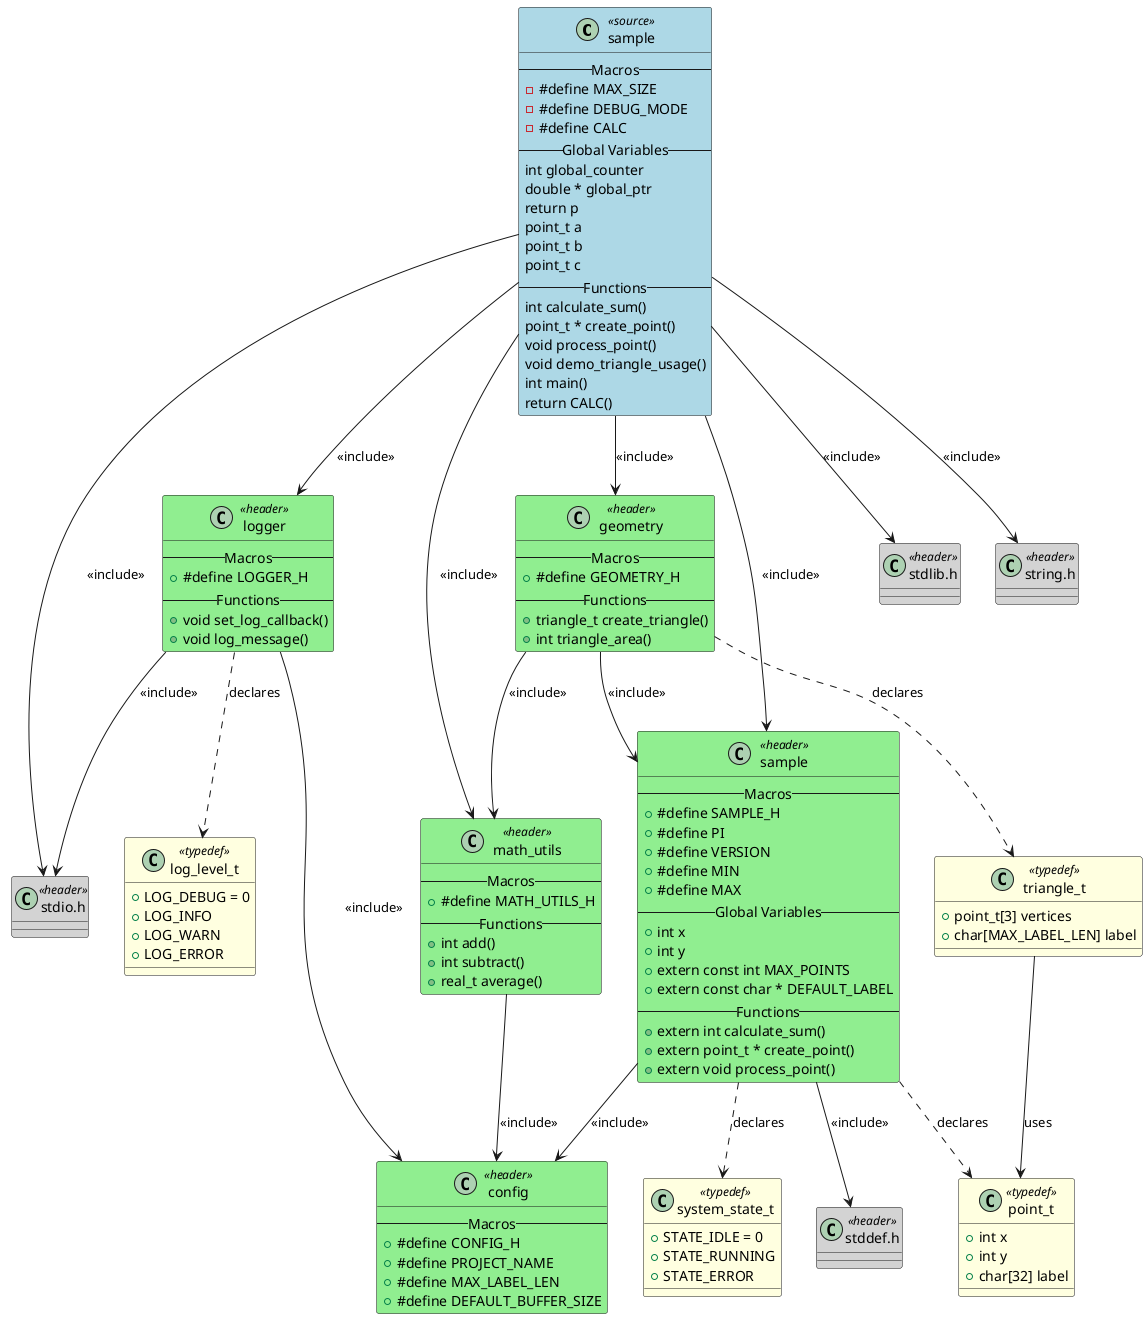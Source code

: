 @startuml sample

class "sample" as SAMPLE <<source>> #LightBlue
{
    -- Macros --
    - #define MAX_SIZE
    - #define DEBUG_MODE
    - #define CALC
    -- Global Variables --
    int global_counter
    double * global_ptr
    return p
    point_t a
    point_t b
    point_t c
    -- Functions --
    int calculate_sum()
    point_t * create_point()
    void process_point()
    void demo_triangle_usage()
    int main()
    return CALC()
}

class "stdio.h" as HEADER_STDIO_H <<header>> #LightGray
{
}

class "stdlib.h" as HEADER_STDLIB_H <<header>> #LightGray
{
}

class "string.h" as HEADER_STRING_H <<header>> #LightGray
{
}

class "sample" as HEADER_SAMPLE <<header>> #LightGreen
{
    -- Macros --
    + #define SAMPLE_H
    + #define PI
    + #define VERSION
    + #define MIN
    + #define MAX
    -- Global Variables --
    + int x
    + int y
    + extern const int MAX_POINTS
    + extern const char * DEFAULT_LABEL
    -- Functions --
    + extern int calculate_sum()
    + extern point_t * create_point()
    + extern void process_point()
}

class "math_utils" as HEADER_MATH_UTILS <<header>> #LightGreen
{
    -- Macros --
    + #define MATH_UTILS_H
    -- Functions --
    + int add()
    + int subtract()
    + real_t average()
}

class "logger" as HEADER_LOGGER <<header>> #LightGreen
{
    -- Macros --
    + #define LOGGER_H
    -- Functions --
    + void set_log_callback()
    + void log_message()
}

class "geometry" as HEADER_GEOMETRY <<header>> #LightGreen
{
    -- Macros --
    + #define GEOMETRY_H
    -- Functions --
    + triangle_t create_triangle()
    + int triangle_area()
}

class "config" as HEADER_CONFIG <<header>> #LightGreen
{
    -- Macros --
    + #define CONFIG_H
    + #define PROJECT_NAME
    + #define MAX_LABEL_LEN
    + #define DEFAULT_BUFFER_SIZE
}

class "stddef.h" as HEADER_STDDEF_H <<header>> #LightGray
{
}

class "point_t" as TYPEDEF_POINT_T <<typedef>> #LightYellow
{
    + int x
    + int y
    + char[32] label
}

class "system_state_t" as TYPEDEF_SYSTEM_STATE_T <<typedef>> #LightYellow
{
    + STATE_IDLE = 0
    + STATE_RUNNING
    + STATE_ERROR
}

class "triangle_t" as TYPEDEF_TRIANGLE_T <<typedef>> #LightYellow
{
    + point_t[3] vertices
    + char[MAX_LABEL_LEN] label
}

class "log_level_t" as TYPEDEF_LOG_LEVEL_T <<typedef>> #LightYellow
{
    + LOG_DEBUG = 0
    + LOG_INFO
    + LOG_WARN
    + LOG_ERROR
}

SAMPLE --> HEADER_MATH_UTILS : <<include>>
SAMPLE --> HEADER_LOGGER : <<include>>
SAMPLE --> HEADER_GEOMETRY : <<include>>
HEADER_SAMPLE --> HEADER_CONFIG : <<include>>
HEADER_MATH_UTILS --> HEADER_CONFIG : <<include>>
HEADER_LOGGER --> HEADER_CONFIG : <<include>>
HEADER_GEOMETRY --> HEADER_SAMPLE : <<include>>
HEADER_GEOMETRY --> HEADER_MATH_UTILS : <<include>>
HEADER_SAMPLE --> HEADER_STDDEF_H : <<include>>
HEADER_LOGGER --> HEADER_STDIO_H : <<include>>
SAMPLE --> HEADER_STDIO_H : <<include>>
SAMPLE --> HEADER_STDLIB_H : <<include>>
SAMPLE --> HEADER_STRING_H : <<include>>
SAMPLE --> HEADER_SAMPLE : <<include>>
HEADER_SAMPLE ..> TYPEDEF_POINT_T : declares
HEADER_SAMPLE ..> TYPEDEF_SYSTEM_STATE_T : declares
HEADER_LOGGER ..> TYPEDEF_LOG_LEVEL_T : declares
HEADER_GEOMETRY ..> TYPEDEF_TRIANGLE_T : declares
TYPEDEF_TRIANGLE_T --> TYPEDEF_POINT_T : uses

@enduml